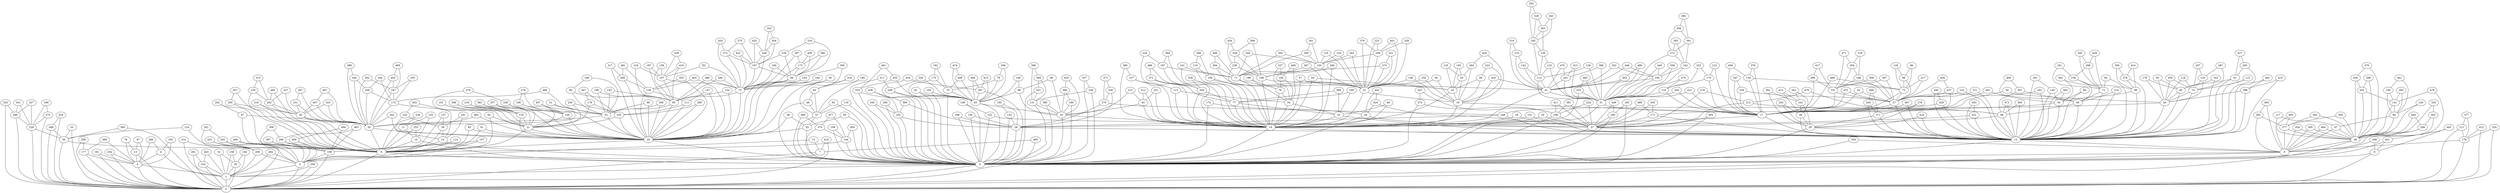 graph{
26 -- 12;
61 -- 12;
194 -- 84;
292 -- 6;
327 -- 229;
390 -- 131;
418 -- 2;
453 -- 12;
488 -- 32;
27 -- 17;
62 -- 24;
195 -- 76;
293 -- 245;
328 -- 238;
391 -- 272;
419 -- 107;
454 -- 328;
489 -- 171;
486 -- 65;
27 -- 12;
62 -- 19;
195 -- 54;
293 -- 139;
328 -- 198;
391 -- 242;
419 -- 65;
454 -- 238;
489 -- 37;
28 -- 12;
63 -- 33;
196 -- 37;
294 -- 168;
329 -- 293;
392 -- 277;
420 -- 373;
432 -- 16;
455 -- 333;
490 -- 6;
28 -- 0;
63 -- 0;
196 -- 0;
294 -- 101;
329 -- 245;
392 -- 9;
420 -- 73;
455 -- 63;
490 -- 2;
29 -- 12;
64 -- 48;
197 -- 71;
295 -- 61;
330 -- 270;
393 -- 272;
421 -- 8;
456 -- 391;
491 -- 34;
29 -- 0;
64 -- 47;
197 -- 16;
295 -- 12;
330 -- 28;
393 -- 242;
421 -- 0;
456 -- 272;
491 -- 17;
467 -- 12;
30 -- 20;
65 -- 32;
198 -- 41;
296 -- 109;
331 -- 131;
394 -- 71;
422 -- 167;
457 -- 144;
487 -- 133;
492 -- 456;
30 -- 6;
65 -- 20;
198 -- 16;
296 -- 5;
331 -- 0;
394 -- 22;
422 -- 73;
457 -- 20;
492 -- 391;
433 -- 244;
31 -- 17;
66 -- 24;
199 -- 144;
297 -- 179;
332 -- 303;
395 -- 38;
423 -- 200;
458 -- 134;
493 -- 392;
31 -- 16;
66 -- 19;
199 -- 21;
297 -- 105;
332 -- 38;
395 -- 9;
423 -- 5;
458 -- 17;
493 -- 9;
32 -- 30;
67 -- 38;
200 -- 5;
298 -- 136;
333 -- 63;
396 -- 101;
424 -- 44;
459 -- 437;
494 -- 400;
32 -- 20;
67 -- 9;
200 -- 1;
298 -- 72;
333 -- 0;
396 -- 17;
424 -- 37;
459 -- 27;
468 -- 177;
487 -- 74;
33 -- 16;
68 -- 37;
201 -- 41;
299 -- 63;
334 -- 268;
397 -- 109;
425 -- 399;
433 -- 167;
460 -- 370;
495 -- 403;
96 -- 75;
131 -- 0;
229 -- 2;
264 -- 19;
425 -- 33;
460 -- 0;
97 -- 30;
132 -- 31;
230 -- 105;
265 -- 103;
426 -- 264;
461 -- 455;
97 -- 6;
132 -- 17;
230 -- 21;
265 -- 22;
426 -- 19;
461 -- 333;
468 -- 3;
98 -- 34;
133 -- 74;
231 -- 45;
266 -- 229;
427 -- 295;
462 -- 398;
488 -- 172;
98 -- 12;
133 -- 26;
231 -- 30;
266 -- 2;
427 -- 61;
462 -- 12;
434 -- 367;
99 -- 73;
134 -- 75;
232 -- 39;
267 -- 231;
428 -- 248;
463 -- 296;
134 -- 17;
99 -- 20;
232 -- 14;
267 -- 30;
0 -- 1;
428 -- 12;
463 -- 109;
135 -- 21;
1 -- 2;
100 -- 41;
233 -- 31;
268 -- 36;
429 -- 298;
464 -- 38;
135 -- 20;
2 -- 0;
100 -- 31;
233 -- 16;
268 -- 2;
429 -- 72;
464 -- 9;
469 -- 195;
434 -- 0;
136 -- 72;
3 -- 1;
101 -- 27;
234 -- 1;
269 -- 177;
430 -- 271;
465 -- 367;
136 -- 69;
3 -- 2;
101 -- 17;
234 -- 2;
269 -- 2;
430 -- 12;
465 -- 63;
4 -- 3;
102 -- 28;
137 -- 113;
235 -- 202;
270 -- 248;
431 -- 28;
466 -- 75;
137 -- 16;
4 -- 1;
102 -- 0;
235 -- 6;
270 -- 28;
431 -- 12;
466 -- 17;
469 -- 54;
138 -- 111;
5 -- 1;
103 -- 71;
236 -- 131;
271 -- 29;
432 -- 41;
467 -- 171;
33 -- 0;
68 -- 12;
103 -- 22;
166 -- 32;
201 -- 31;
236 -- 0;
271 -- 12;
299 -- 0;
362 -- 34;
397 -- 5;
435 -- 171;
34 -- 17;
69 -- 68;
104 -- 6;
167 -- 99;
202 -- 45;
237 -- 202;
272 -- 242;
300 -- 103;
363 -- 41;
398 -- 26;
34 -- 12;
69 -- 12;
104 -- 0;
167 -- 73;
202 -- 6;
237 -- 45;
272 -- 31;
300 -- 71;
363 -- 31;
398 -- 12;
35 -- 1;
70 -- 63;
105 -- 21;
168 -- 101;
203 -- 141;
238 -- 198;
273 -- 71;
301 -- 69;
364 -- 34;
399 -- 180;
35 -- 2;
70 -- 0;
105 -- 20;
168 -- 27;
203 -- 38;
238 -- 16;
273 -- 22;
301 -- 68;
364 -- 12;
399 -- 33;
435 -- 37;
36 -- 6;
71 -- 22;
106 -- 22;
169 -- 37;
204 -- 77;
239 -- 167;
274 -- 196;
302 -- 241;
365 -- 277;
400 -- 109;
36 -- 2;
71 -- 16;
106 -- 16;
169 -- 0;
204 -- 16;
239 -- 99;
274 -- 0;
302 -- 29;
365 -- 38;
400 -- 5;
37 -- 12;
72 -- 69;
107 -- 73;
170 -- 132;
205 -- 45;
240 -- 206;
275 -- 229;
303 -- 246;
366 -- 102;
401 -- 208;
37 -- 0;
72 -- 12;
107 -- 65;
170 -- 17;
205 -- 6;
240 -- 30;
275 -- 2;
303 -- 38;
366 -- 28;
401 -- 22;
470 -- 38;
38 -- 9;
73 -- 65;
108 -- 104;
171 -- 37;
206 -- 172;
241 -- 46;
276 -- 98;
304 -- 244;
367 -- 63;
402 -- 138;
38 -- 2;
73 -- 20;
108 -- 0;
171 -- 12;
206 -- 30;
241 -- 29;
276 -- 12;
304 -- 167;
367 -- 0;
402 -- 20;
436 -- 203;
39 -- 14;
74 -- 26;
109 -- 5;
172 -- 32;
207 -- 133;
242 -- 100;
277 -- 38;
305 -- 243;
368 -- 328;
403 -- 247;
39 -- 6;
74 -- 12;
109 -- 2;
172 -- 30;
207 -- 74;
242 -- 31;
277 -- 9;
305 -- 20;
368 -- 198;
403 -- 30;
40 -- 26;
75 -- 27;
110 -- 106;
173 -- 99;
208 -- 103;
243 -- 73;
278 -- 271;
306 -- 135;
369 -- 331;
404 -- 37;
471 -- 294;
138 -- 20;
5 -- 2;
40 -- 12;
75 -- 17;
173 -- 73;
208 -- 22;
243 -- 20;
334 -- 2;
369 -- 131;
404 -- 0;
436 -- 38;
139 -- 123;
6 -- 2;
41 -- 31;
76 -- 54;
174 -- 44;
209 -- 138;
244 -- 167;
335 -- 200;
370 -- 104;
405 -- 277;
139 -- 112;
6 -- 0;
41 -- 16;
76 -- 16;
174 -- 0;
209 -- 20;
244 -- 73;
335 -- 5;
370 -- 0;
405 -- 38;
140 -- 34;
7 -- 5;
42 -- 27;
77 -- 23;
175 -- 70;
210 -- 142;
245 -- 139;
336 -- 27;
371 -- 330;
406 -- 301;
7 -- 2;
42 -- 17;
77 -- 16;
140 -- 12;
175 -- 0;
210 -- 41;
245 -- 112;
336 -- 17;
371 -- 270;
406 -- 69;
471 -- 101;
141 -- 84;
8 -- 2;
43 -- 33;
78 -- 13;
176 -- 40;
211 -- 178;
246 -- 38;
337 -- 236;
372 -- 204;
407 -- 45;
141 -- 38;
8 -- 0;
43 -- 16;
78 -- 3;
176 -- 26;
211 -- 2;
246 -- 9;
337 -- 0;
372 -- 77;
407 -- 30;
437 -- 27;
142 -- 112;
9 -- 2;
44 -- 37;
79 -- 70;
177 -- 3;
212 -- 68;
247 -- 172;
338 -- 144;
373 -- 167;
408 -- 70;
142 -- 41;
9 -- 0;
44 -- 0;
79 -- 63;
177 -- 2;
212 -- 37;
247 -- 30;
338 -- 21;
373 -- 73;
408 -- 63;
143 -- 65;
10 -- 6;
45 -- 30;
80 -- 65;
178 -- 9;
213 -- 43;
248 -- 28;
339 -- 208;
374 -- 132;
409 -- 173;
495 -- 247;
472 -- 27;
143 -- 32;
10 -- 0;
45 -- 6;
80 -- 32;
178 -- 2;
213 -- 33;
248 -- 12;
339 -- 22;
374 -- 31;
409 -- 99;
437 -- 17;
11 -- 10;
46 -- 29;
81 -- 63;
144 -- 21;
179 -- 105;
214 -- 69;
249 -- 103;
340 -- 298;
375 -- 373;
410 -- 398;
144 -- 20;
11 -- 6;
46 -- 12;
81 -- 0;
179 -- 21;
214 -- 12;
249 -- 71;
340 -- 72;
375 -- 167;
410 -- 12;
145 -- 28;
12 -- 9;
47 -- 25;
82 -- 20;
180 -- 33;
215 -- 170;
250 -- 31;
341 -- 335;
376 -- 134;
411 -- 196;
110 -- 16;
278 -- 29;
306 -- 21;
341 -- 200;
376 -- 17;
439 -- 107;
472 -- 17;
111 -- 105;
279 -- 212;
307 -- 198;
342 -- 30;
377 -- 211;
440 -- 100;
496 -- 372;
111 -- 20;
279 -- 37;
307 -- 16;
342 -- 20;
377 -- 178;
438 -- 366;
440 -- 31;
112 -- 41;
280 -- 173;
308 -- 101;
343 -- 293;
378 -- 199;
441 -- 194;
112 -- 31;
280 -- 99;
308 -- 27;
343 -- 245;
378 -- 144;
441 -- 84;
113 -- 54;
281 -- 234;
309 -- 296;
344 -- 206;
379 -- 208;
442 -- 424;
496 -- 204;
473 -- 68;
113 -- 16;
281 -- 2;
309 -- 5;
344 -- 172;
379 -- 22;
442 -- 44;
438 -- 102;
114 -- 109;
282 -- 277;
310 -- 210;
345 -- 102;
380 -- 137;
443 -- 234;
114 -- 5;
282 -- 38;
310 -- 41;
345 -- 0;
380 -- 16;
443 -- 1;
481 -- 138;
115 -- 74;
283 -- 141;
311 -- 299;
346 -- 73;
381 -- 196;
444 -- 246;
115 -- 12;
283 -- 84;
311 -- 0;
346 -- 65;
381 -- 37;
444 -- 38;
473 -- 12;
116 -- 103;
284 -- 5;
312 -- 43;
347 -- 336;
382 -- 135;
445 -- 421;
497 -- 407;
116 -- 22;
284 -- 1;
312 -- 16;
347 -- 17;
382 -- 20;
439 -- 419;
445 -- 8;
117 -- 67;
285 -- 105;
313 -- 201;
348 -- 198;
383 -- 68;
446 -- 428;
482 -- 30;
145 -- 0;
12 -- 0;
47 -- 0;
180 -- 0;
215 -- 17;
411 -- 37;
474 -- 63;
13 -- 3;
48 -- 47;
146 -- 22;
181 -- 136;
216 -- 45;
412 -- 178;
475 -- 201;
497 -- 30;
474 -- 408;
146 -- 19;
13 -- 2;
48 -- 0;
181 -- 72;
216 -- 6;
412 -- 2;
475 -- 41;
147 -- 111;
14 -- 6;
49 -- 23;
182 -- 175;
217 -- 75;
413 -- 367;
476 -- 338;
14 -- 0;
49 -- 16;
147 -- 20;
182 -- 70;
217 -- 27;
413 -- 63;
476 -- 21;
482 -- 20;
148 -- 86;
15 -- 7;
50 -- 26;
183 -- 169;
218 -- 135;
414 -- 276;
477 -- 370;
148 -- 63;
15 -- 5;
50 -- 17;
183 -- 0;
218 -- 21;
414 -- 98;
477 -- 104;
149 -- 122;
16 -- 12;
51 -- 32;
184 -- 73;
219 -- 107;
415 -- 241;
478 -- 141;
498 -- 394;
149 -- 0;
16 -- 0;
51 -- 30;
184 -- 20;
219 -- 65;
415 -- 46;
478 -- 38;
150 -- 22;
17 -- 16;
52 -- 35;
185 -- 64;
220 -- 197;
416 -- 29;
479 -- 212;
483 -- 233;
150 -- 19;
17 -- 12;
52 -- 1;
185 -- 47;
220 -- 16;
416 -- 12;
479 -- 68;
18 -- 16;
53 -- 36;
151 -- 37;
186 -- 76;
221 -- 31;
417 -- 396;
480 -- 363;
498 -- 71;
151 -- 0;
18 -- 12;
53 -- 2;
186 -- 54;
221 -- 17;
417 -- 101;
480 -- 31;
494 -- 109;
152 -- 27;
19 -- 17;
54 -- 23;
187 -- 107;
222 -- 66;
418 -- 7;
481 -- 209;
19 -- 16;
82 -- 6;
117 -- 9;
152 -- 12;
187 -- 65;
250 -- 17;
313 -- 31;
348 -- 16;
383 -- 12;
483 -- 31;
20 -- 6;
83 -- 47;
118 -- 74;
153 -- 135;
188 -- 28;
251 -- 43;
314 -- 200;
349 -- 275;
384 -- 197;
20 -- 0;
83 -- 0;
118 -- 26;
153 -- 21;
188 -- 0;
251 -- 16;
314 -- 1;
349 -- 229;
384 -- 16;
499 -- 430;
154 -- 65;
21 -- 20;
84 -- 67;
119 -- 47;
189 -- 80;
252 -- 170;
315 -- 235;
350 -- 103;
385 -- 33;
21 -- 6;
84 -- 38;
119 -- 0;
154 -- 20;
189 -- 32;
252 -- 132;
315 -- 202;
350 -- 71;
385 -- 0;
22 -- 19;
85 -- 34;
120 -- 103;
155 -- 11;
190 -- 77;
253 -- 10;
316 -- 64;
351 -- 107;
386 -- 201;
484 -- 202;
22 -- 16;
85 -- 12;
120 -- 22;
155 -- 10;
190 -- 23;
253 -- 6;
316 -- 47;
351 -- 73;
386 -- 31;
23 -- 16;
86 -- 63;
121 -- 27;
156 -- 28;
191 -- 3;
254 -- 3;
317 -- 209;
352 -- 100;
387 -- 101;
499 -- 271;
23 -- 12;
86 -- 33;
121 -- 12;
156 -- 0;
191 -- 2;
254 -- 2;
317 -- 20;
352 -- 41;
387 -- 27;
24 -- 19;
87 -- 13;
122 -- 37;
157 -- 109;
192 -- 4;
255 -- 247;
318 -- 294;
353 -- 138;
388 -- 240;
24 -- 16;
87 -- 3;
122 -- 0;
157 -- 5;
192 -- 3;
255 -- 172;
318 -- 168;
353 -- 20;
388 -- 30;
484 -- 6;
25 -- 20;
88 -- 75;
123 -- 112;
158 -- 35;
193 -- 62;
256 -- 1;
319 -- 239;
354 -- 38;
389 -- 77;
470 -- 436;
25 -- 0;
88 -- 27;
123 -- 31;
158 -- 1;
193 -- 24;
256 -- 2;
319 -- 99;
354 -- 9;
389 -- 23;
26 -- 17;
89 -- 32;
124 -- 36;
159 -- 107;
194 -- 141;
257 -- 135;
320 -- 9;
355 -- 329;
390 -- 369;
54 -- 16;
89 -- 20;
124 -- 6;
159 -- 65;
222 -- 19;
257 -- 20;
285 -- 20;
320 -- 0;
355 -- 245;
446 -- 12;
55 -- 37;
90 -- 86;
125 -- 62;
160 -- 99;
223 -- 208;
258 -- 32;
286 -- 4;
321 -- 273;
356 -- 100;
447 -- 274;
485 -- 7;
55 -- 0;
90 -- 33;
125 -- 24;
160 -- 73;
223 -- 22;
258 -- 20;
286 -- 3;
321 -- 22;
356 -- 31;
447 -- 196;
56 -- 21;
91 -- 20;
126 -- 88;
161 -- 71;
224 -- 196;
259 -- 74;
287 -- 173;
322 -- 304;
357 -- 205;
448 -- 100;
56 -- 6;
91 -- 6;
126 -- 75;
161 -- 16;
224 -- 37;
259 -- 26;
287 -- 73;
322 -- 244;
357 -- 6;
448 -- 41;
57 -- 24;
92 -- 40;
127 -- 39;
162 -- 27;
225 -- 46;
260 -- 102;
288 -- 110;
323 -- 45;
358 -- 79;
449 -- 169;
57 -- 16;
92 -- 26;
127 -- 6;
162 -- 12;
225 -- 29;
260 -- 0;
288 -- 106;
323 -- 30;
358 -- 63;
449 -- 37;
485 -- 2;
58 -- 25;
93 -- 24;
128 -- 112;
163 -- 40;
226 -- 11;
261 -- 39;
289 -- 203;
324 -- 178;
359 -- 276;
450 -- 104;
58 -- 20;
93 -- 16;
128 -- 31;
163 -- 12;
226 -- 6;
261 -- 14;
289 -- 38;
324 -- 2;
359 -- 98;
450 -- 0;
59 -- 25;
94 -- 72;
129 -- 84;
164 -- 35;
227 -- 195;
262 -- 247;
290 -- 8;
325 -- 266;
360 -- 36;
451 -- 266;
59 -- 0;
94 -- 12;
129 -- 38;
164 -- 1;
227 -- 54;
262 -- 30;
290 -- 0;
325 -- 2;
360 -- 2;
451 -- 229;
60 -- 22;
95 -- 73;
130 -- 63;
165 -- 145;
228 -- 204;
263 -- 241;
291 -- 140;
326 -- 299;
361 -- 300;
452 -- 232;
486 -- 73;
60 -- 19;
95 -- 20;
130 -- 0;
165 -- 28;
228 -- 77;
263 -- 46;
291 -- 12;
326 -- 63;
361 -- 103;
452 -- 14;
61 -- 40;
96 -- 88;
131 -- 33;
166 -- 65;
229 -- 36;
264 -- 62;
292 -- 97;
327 -- 266;
362 -- 98;
453 -- 431;
}
